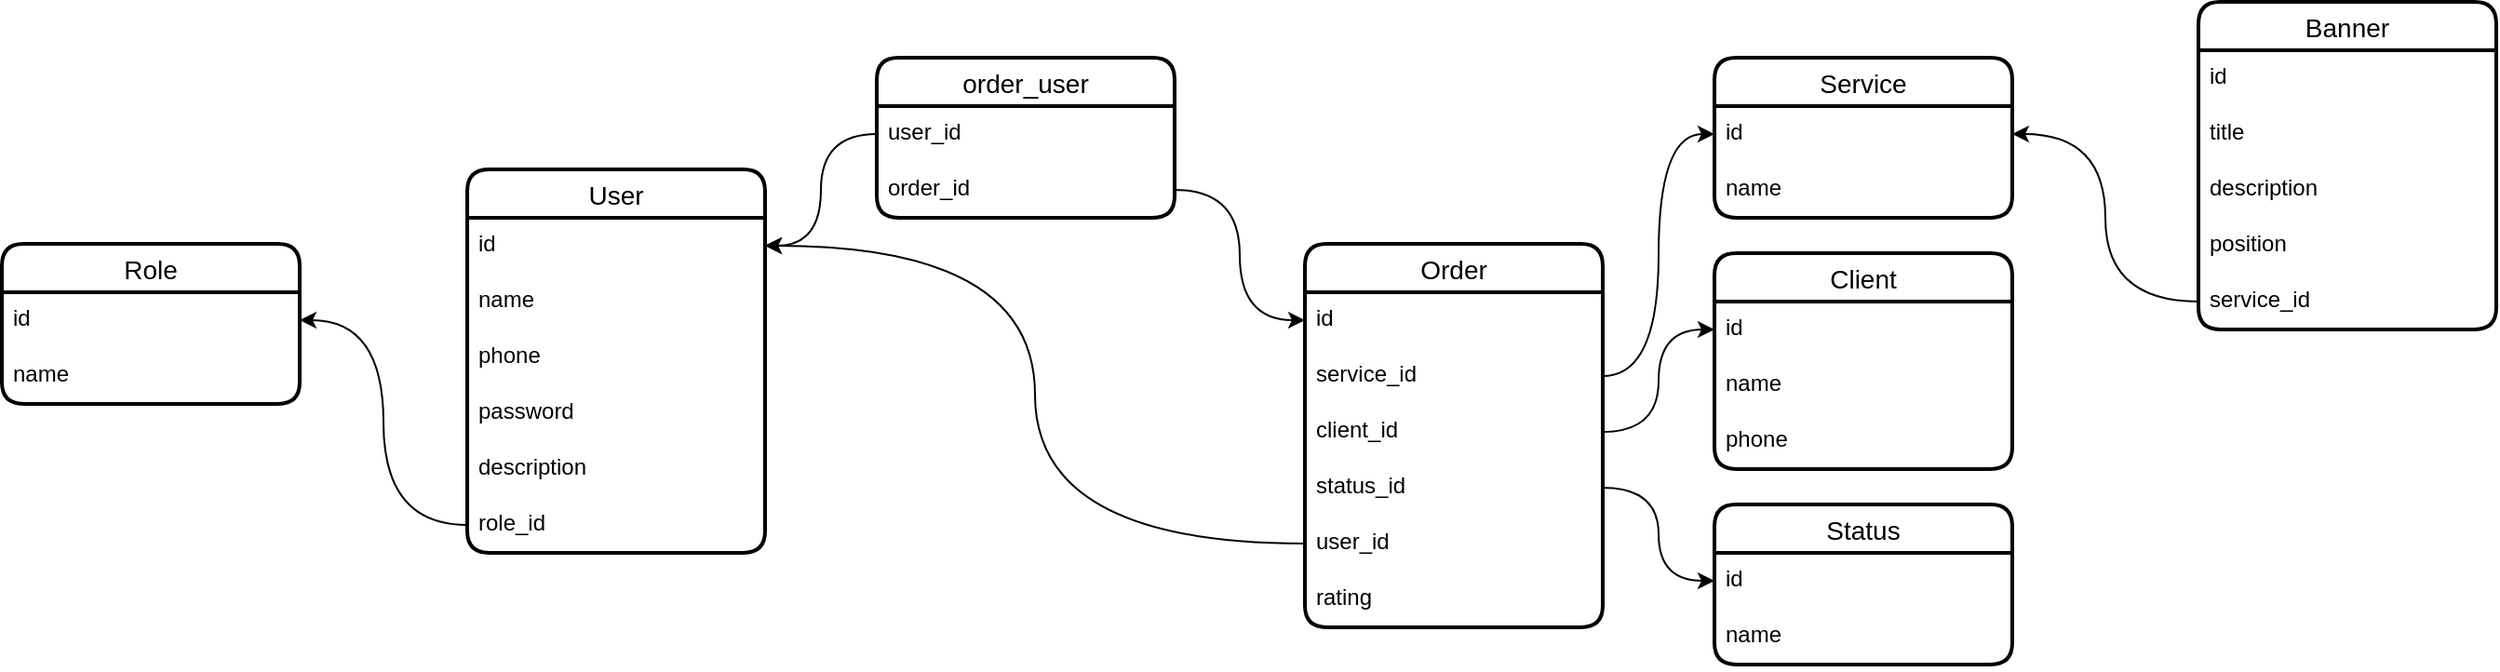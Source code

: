<mxfile version="22.1.16" type="github">
  <diagram name="Страница — 1" id="ncdPTAA-ER2mKt9o7VG_">
    <mxGraphModel dx="819" dy="422" grid="1" gridSize="10" guides="1" tooltips="1" connect="1" arrows="1" fold="1" page="1" pageScale="1" pageWidth="827" pageHeight="1169" math="0" shadow="0">
      <root>
        <mxCell id="0" />
        <mxCell id="1" parent="0" />
        <mxCell id="r5eRREEKTFyJS95Dbje0-1" value="User" style="swimlane;fontStyle=0;childLayout=stackLayout;horizontal=1;startSize=26;horizontalStack=0;resizeParent=1;resizeParentMax=0;resizeLast=0;collapsible=1;marginBottom=0;align=center;fontSize=14;strokeWidth=2;rounded=1;shadow=0;glass=0;swimlaneLine=1;" vertex="1" parent="1">
          <mxGeometry x="280" y="770" width="160" height="206" as="geometry" />
        </mxCell>
        <mxCell id="r5eRREEKTFyJS95Dbje0-2" value="id" style="text;strokeColor=none;fillColor=none;spacingLeft=4;spacingRight=4;overflow=hidden;rotatable=0;points=[[0,0.5],[1,0.5]];portConstraint=eastwest;fontSize=12;whiteSpace=wrap;html=1;" vertex="1" parent="r5eRREEKTFyJS95Dbje0-1">
          <mxGeometry y="26" width="160" height="30" as="geometry" />
        </mxCell>
        <mxCell id="r5eRREEKTFyJS95Dbje0-3" value="name" style="text;strokeColor=none;fillColor=none;spacingLeft=4;spacingRight=4;overflow=hidden;rotatable=0;points=[[0,0.5],[1,0.5]];portConstraint=eastwest;fontSize=12;whiteSpace=wrap;html=1;" vertex="1" parent="r5eRREEKTFyJS95Dbje0-1">
          <mxGeometry y="56" width="160" height="30" as="geometry" />
        </mxCell>
        <mxCell id="r5eRREEKTFyJS95Dbje0-4" value="phone" style="text;strokeColor=none;fillColor=none;spacingLeft=4;spacingRight=4;overflow=hidden;rotatable=0;points=[[0,0.5],[1,0.5]];portConstraint=eastwest;fontSize=12;whiteSpace=wrap;html=1;" vertex="1" parent="r5eRREEKTFyJS95Dbje0-1">
          <mxGeometry y="86" width="160" height="30" as="geometry" />
        </mxCell>
        <mxCell id="r5eRREEKTFyJS95Dbje0-5" value="password" style="text;strokeColor=none;fillColor=none;spacingLeft=4;spacingRight=4;overflow=hidden;rotatable=0;points=[[0,0.5],[1,0.5]];portConstraint=eastwest;fontSize=12;whiteSpace=wrap;html=1;" vertex="1" parent="r5eRREEKTFyJS95Dbje0-1">
          <mxGeometry y="116" width="160" height="30" as="geometry" />
        </mxCell>
        <mxCell id="r5eRREEKTFyJS95Dbje0-25" value="description" style="text;strokeColor=none;fillColor=none;spacingLeft=4;spacingRight=4;overflow=hidden;rotatable=0;points=[[0,0.5],[1,0.5]];portConstraint=eastwest;fontSize=12;whiteSpace=wrap;html=1;" vertex="1" parent="r5eRREEKTFyJS95Dbje0-1">
          <mxGeometry y="146" width="160" height="30" as="geometry" />
        </mxCell>
        <mxCell id="r5eRREEKTFyJS95Dbje0-7" value="role_id" style="text;strokeColor=none;fillColor=none;spacingLeft=4;spacingRight=4;overflow=hidden;rotatable=0;points=[[0,0.5],[1,0.5]];portConstraint=eastwest;fontSize=12;whiteSpace=wrap;html=1;" vertex="1" parent="r5eRREEKTFyJS95Dbje0-1">
          <mxGeometry y="176" width="160" height="30" as="geometry" />
        </mxCell>
        <mxCell id="r5eRREEKTFyJS95Dbje0-9" value="Role" style="swimlane;fontStyle=0;childLayout=stackLayout;horizontal=1;startSize=26;horizontalStack=0;resizeParent=1;resizeParentMax=0;resizeLast=0;collapsible=1;marginBottom=0;align=center;fontSize=14;strokeWidth=2;rounded=1;shadow=0;glass=0;swimlaneLine=1;" vertex="1" parent="1">
          <mxGeometry x="30" y="810" width="160" height="86" as="geometry">
            <mxRectangle x="350" y="140" width="90" height="30" as="alternateBounds" />
          </mxGeometry>
        </mxCell>
        <mxCell id="r5eRREEKTFyJS95Dbje0-10" value="id" style="text;strokeColor=none;fillColor=none;spacingLeft=4;spacingRight=4;overflow=hidden;rotatable=0;points=[[0,0.5],[1,0.5]];portConstraint=eastwest;fontSize=12;whiteSpace=wrap;html=1;" vertex="1" parent="r5eRREEKTFyJS95Dbje0-9">
          <mxGeometry y="26" width="160" height="30" as="geometry" />
        </mxCell>
        <mxCell id="r5eRREEKTFyJS95Dbje0-11" value="name" style="text;strokeColor=none;fillColor=none;spacingLeft=4;spacingRight=4;overflow=hidden;rotatable=0;points=[[0,0.5],[1,0.5]];portConstraint=eastwest;fontSize=12;whiteSpace=wrap;html=1;" vertex="1" parent="r5eRREEKTFyJS95Dbje0-9">
          <mxGeometry y="56" width="160" height="30" as="geometry" />
        </mxCell>
        <mxCell id="r5eRREEKTFyJS95Dbje0-12" style="edgeStyle=orthogonalEdgeStyle;rounded=0;orthogonalLoop=1;jettySize=auto;html=1;entryX=1;entryY=0.5;entryDx=0;entryDy=0;curved=1;" edge="1" parent="1" source="r5eRREEKTFyJS95Dbje0-7" target="r5eRREEKTFyJS95Dbje0-10">
          <mxGeometry relative="1" as="geometry" />
        </mxCell>
        <mxCell id="r5eRREEKTFyJS95Dbje0-13" value="Service" style="swimlane;fontStyle=0;childLayout=stackLayout;horizontal=1;startSize=26;horizontalStack=0;resizeParent=1;resizeParentMax=0;resizeLast=0;collapsible=1;marginBottom=0;align=center;fontSize=14;strokeWidth=2;rounded=1;shadow=0;glass=0;swimlaneLine=1;" vertex="1" parent="1">
          <mxGeometry x="950" y="710" width="160" height="86" as="geometry" />
        </mxCell>
        <mxCell id="r5eRREEKTFyJS95Dbje0-14" value="id" style="text;strokeColor=none;fillColor=none;spacingLeft=4;spacingRight=4;overflow=hidden;rotatable=0;points=[[0,0.5],[1,0.5]];portConstraint=eastwest;fontSize=12;whiteSpace=wrap;html=1;" vertex="1" parent="r5eRREEKTFyJS95Dbje0-13">
          <mxGeometry y="26" width="160" height="30" as="geometry" />
        </mxCell>
        <mxCell id="r5eRREEKTFyJS95Dbje0-15" value="name" style="text;strokeColor=none;fillColor=none;spacingLeft=4;spacingRight=4;overflow=hidden;rotatable=0;points=[[0,0.5],[1,0.5]];portConstraint=eastwest;fontSize=12;whiteSpace=wrap;html=1;" vertex="1" parent="r5eRREEKTFyJS95Dbje0-13">
          <mxGeometry y="56" width="160" height="30" as="geometry" />
        </mxCell>
        <mxCell id="r5eRREEKTFyJS95Dbje0-26" value="Client" style="swimlane;fontStyle=0;childLayout=stackLayout;horizontal=1;startSize=26;horizontalStack=0;resizeParent=1;resizeParentMax=0;resizeLast=0;collapsible=1;marginBottom=0;align=center;fontSize=14;strokeWidth=2;rounded=1;shadow=0;glass=0;swimlaneLine=1;" vertex="1" parent="1">
          <mxGeometry x="950" y="815" width="160" height="116" as="geometry" />
        </mxCell>
        <mxCell id="r5eRREEKTFyJS95Dbje0-27" value="id" style="text;strokeColor=none;fillColor=none;spacingLeft=4;spacingRight=4;overflow=hidden;rotatable=0;points=[[0,0.5],[1,0.5]];portConstraint=eastwest;fontSize=12;whiteSpace=wrap;html=1;" vertex="1" parent="r5eRREEKTFyJS95Dbje0-26">
          <mxGeometry y="26" width="160" height="30" as="geometry" />
        </mxCell>
        <mxCell id="r5eRREEKTFyJS95Dbje0-28" value="name" style="text;strokeColor=none;fillColor=none;spacingLeft=4;spacingRight=4;overflow=hidden;rotatable=0;points=[[0,0.5],[1,0.5]];portConstraint=eastwest;fontSize=12;whiteSpace=wrap;html=1;" vertex="1" parent="r5eRREEKTFyJS95Dbje0-26">
          <mxGeometry y="56" width="160" height="30" as="geometry" />
        </mxCell>
        <mxCell id="r5eRREEKTFyJS95Dbje0-29" value="phone" style="text;strokeColor=none;fillColor=none;spacingLeft=4;spacingRight=4;overflow=hidden;rotatable=0;points=[[0,0.5],[1,0.5]];portConstraint=eastwest;fontSize=12;whiteSpace=wrap;html=1;" vertex="1" parent="r5eRREEKTFyJS95Dbje0-26">
          <mxGeometry y="86" width="160" height="30" as="geometry" />
        </mxCell>
        <mxCell id="r5eRREEKTFyJS95Dbje0-33" value="Order" style="swimlane;fontStyle=0;childLayout=stackLayout;horizontal=1;startSize=26;horizontalStack=0;resizeParent=1;resizeParentMax=0;resizeLast=0;collapsible=1;marginBottom=0;align=center;fontSize=14;strokeWidth=2;rounded=1;shadow=0;glass=0;swimlaneLine=1;" vertex="1" parent="1">
          <mxGeometry x="730" y="810" width="160" height="206" as="geometry" />
        </mxCell>
        <mxCell id="r5eRREEKTFyJS95Dbje0-34" value="id" style="text;strokeColor=none;fillColor=none;spacingLeft=4;spacingRight=4;overflow=hidden;rotatable=0;points=[[0,0.5],[1,0.5]];portConstraint=eastwest;fontSize=12;whiteSpace=wrap;html=1;" vertex="1" parent="r5eRREEKTFyJS95Dbje0-33">
          <mxGeometry y="26" width="160" height="30" as="geometry" />
        </mxCell>
        <mxCell id="r5eRREEKTFyJS95Dbje0-35" value="service_id" style="text;strokeColor=none;fillColor=none;spacingLeft=4;spacingRight=4;overflow=hidden;rotatable=0;points=[[0,0.5],[1,0.5]];portConstraint=eastwest;fontSize=12;whiteSpace=wrap;html=1;" vertex="1" parent="r5eRREEKTFyJS95Dbje0-33">
          <mxGeometry y="56" width="160" height="30" as="geometry" />
        </mxCell>
        <mxCell id="r5eRREEKTFyJS95Dbje0-36" value="client_id" style="text;strokeColor=none;fillColor=none;spacingLeft=4;spacingRight=4;overflow=hidden;rotatable=0;points=[[0,0.5],[1,0.5]];portConstraint=eastwest;fontSize=12;whiteSpace=wrap;html=1;" vertex="1" parent="r5eRREEKTFyJS95Dbje0-33">
          <mxGeometry y="86" width="160" height="30" as="geometry" />
        </mxCell>
        <mxCell id="r5eRREEKTFyJS95Dbje0-37" value="status_id" style="text;strokeColor=none;fillColor=none;spacingLeft=4;spacingRight=4;overflow=hidden;rotatable=0;points=[[0,0.5],[1,0.5]];portConstraint=eastwest;fontSize=12;whiteSpace=wrap;html=1;" vertex="1" parent="r5eRREEKTFyJS95Dbje0-33">
          <mxGeometry y="116" width="160" height="30" as="geometry" />
        </mxCell>
        <mxCell id="r5eRREEKTFyJS95Dbje0-57" value="user_id" style="text;strokeColor=none;fillColor=none;spacingLeft=4;spacingRight=4;overflow=hidden;rotatable=0;points=[[0,0.5],[1,0.5]];portConstraint=eastwest;fontSize=12;whiteSpace=wrap;html=1;" vertex="1" parent="r5eRREEKTFyJS95Dbje0-33">
          <mxGeometry y="146" width="160" height="30" as="geometry" />
        </mxCell>
        <mxCell id="r5eRREEKTFyJS95Dbje0-59" value="rating" style="text;strokeColor=none;fillColor=none;spacingLeft=4;spacingRight=4;overflow=hidden;rotatable=0;points=[[0,0.5],[1,0.5]];portConstraint=eastwest;fontSize=12;whiteSpace=wrap;html=1;" vertex="1" parent="r5eRREEKTFyJS95Dbje0-33">
          <mxGeometry y="176" width="160" height="30" as="geometry" />
        </mxCell>
        <mxCell id="r5eRREEKTFyJS95Dbje0-38" value="Status" style="swimlane;fontStyle=0;childLayout=stackLayout;horizontal=1;startSize=26;horizontalStack=0;resizeParent=1;resizeParentMax=0;resizeLast=0;collapsible=1;marginBottom=0;align=center;fontSize=14;strokeWidth=2;rounded=1;shadow=0;glass=0;swimlaneLine=1;" vertex="1" parent="1">
          <mxGeometry x="950" y="950" width="160" height="86" as="geometry" />
        </mxCell>
        <mxCell id="r5eRREEKTFyJS95Dbje0-39" value="id" style="text;strokeColor=none;fillColor=none;spacingLeft=4;spacingRight=4;overflow=hidden;rotatable=0;points=[[0,0.5],[1,0.5]];portConstraint=eastwest;fontSize=12;whiteSpace=wrap;html=1;" vertex="1" parent="r5eRREEKTFyJS95Dbje0-38">
          <mxGeometry y="26" width="160" height="30" as="geometry" />
        </mxCell>
        <mxCell id="r5eRREEKTFyJS95Dbje0-40" value="name" style="text;strokeColor=none;fillColor=none;spacingLeft=4;spacingRight=4;overflow=hidden;rotatable=0;points=[[0,0.5],[1,0.5]];portConstraint=eastwest;fontSize=12;whiteSpace=wrap;html=1;" vertex="1" parent="r5eRREEKTFyJS95Dbje0-38">
          <mxGeometry y="56" width="160" height="30" as="geometry" />
        </mxCell>
        <mxCell id="r5eRREEKTFyJS95Dbje0-49" value="order_user" style="swimlane;fontStyle=0;childLayout=stackLayout;horizontal=1;startSize=26;horizontalStack=0;resizeParent=1;resizeParentMax=0;resizeLast=0;collapsible=1;marginBottom=0;align=center;fontSize=14;strokeWidth=2;rounded=1;shadow=0;glass=0;swimlaneLine=1;" vertex="1" parent="1">
          <mxGeometry x="500" y="710" width="160" height="86" as="geometry" />
        </mxCell>
        <mxCell id="r5eRREEKTFyJS95Dbje0-51" value="user_id" style="text;strokeColor=none;fillColor=none;spacingLeft=4;spacingRight=4;overflow=hidden;rotatable=0;points=[[0,0.5],[1,0.5]];portConstraint=eastwest;fontSize=12;whiteSpace=wrap;html=1;" vertex="1" parent="r5eRREEKTFyJS95Dbje0-49">
          <mxGeometry y="26" width="160" height="30" as="geometry" />
        </mxCell>
        <mxCell id="r5eRREEKTFyJS95Dbje0-50" value="order_id" style="text;strokeColor=none;fillColor=none;spacingLeft=4;spacingRight=4;overflow=hidden;rotatable=0;points=[[0,0.5],[1,0.5]];portConstraint=eastwest;fontSize=12;whiteSpace=wrap;html=1;" vertex="1" parent="r5eRREEKTFyJS95Dbje0-49">
          <mxGeometry y="56" width="160" height="30" as="geometry" />
        </mxCell>
        <mxCell id="r5eRREEKTFyJS95Dbje0-52" style="edgeStyle=orthogonalEdgeStyle;rounded=0;orthogonalLoop=1;jettySize=auto;html=1;entryX=0;entryY=0.5;entryDx=0;entryDy=0;curved=1;" edge="1" parent="1" source="r5eRREEKTFyJS95Dbje0-50" target="r5eRREEKTFyJS95Dbje0-34">
          <mxGeometry relative="1" as="geometry" />
        </mxCell>
        <mxCell id="r5eRREEKTFyJS95Dbje0-53" style="edgeStyle=orthogonalEdgeStyle;rounded=0;orthogonalLoop=1;jettySize=auto;html=1;entryX=1;entryY=0.5;entryDx=0;entryDy=0;curved=1;" edge="1" parent="1" source="r5eRREEKTFyJS95Dbje0-51" target="r5eRREEKTFyJS95Dbje0-2">
          <mxGeometry relative="1" as="geometry" />
        </mxCell>
        <mxCell id="r5eRREEKTFyJS95Dbje0-54" style="edgeStyle=orthogonalEdgeStyle;rounded=0;orthogonalLoop=1;jettySize=auto;html=1;entryX=0;entryY=0.5;entryDx=0;entryDy=0;curved=1;" edge="1" parent="1" source="r5eRREEKTFyJS95Dbje0-36" target="r5eRREEKTFyJS95Dbje0-27">
          <mxGeometry relative="1" as="geometry" />
        </mxCell>
        <mxCell id="r5eRREEKTFyJS95Dbje0-55" style="edgeStyle=orthogonalEdgeStyle;rounded=0;orthogonalLoop=1;jettySize=auto;html=1;entryX=0;entryY=0.5;entryDx=0;entryDy=0;curved=1;" edge="1" parent="1" source="r5eRREEKTFyJS95Dbje0-37" target="r5eRREEKTFyJS95Dbje0-39">
          <mxGeometry relative="1" as="geometry" />
        </mxCell>
        <mxCell id="r5eRREEKTFyJS95Dbje0-56" style="edgeStyle=orthogonalEdgeStyle;rounded=0;orthogonalLoop=1;jettySize=auto;html=1;entryX=0;entryY=0.5;entryDx=0;entryDy=0;curved=1;" edge="1" parent="1" source="r5eRREEKTFyJS95Dbje0-35" target="r5eRREEKTFyJS95Dbje0-14">
          <mxGeometry relative="1" as="geometry" />
        </mxCell>
        <mxCell id="r5eRREEKTFyJS95Dbje0-58" style="edgeStyle=orthogonalEdgeStyle;rounded=0;orthogonalLoop=1;jettySize=auto;html=1;entryX=1;entryY=0.5;entryDx=0;entryDy=0;curved=1;" edge="1" parent="1" source="r5eRREEKTFyJS95Dbje0-57" target="r5eRREEKTFyJS95Dbje0-2">
          <mxGeometry relative="1" as="geometry" />
        </mxCell>
        <mxCell id="r5eRREEKTFyJS95Dbje0-60" value="Banner" style="swimlane;fontStyle=0;childLayout=stackLayout;horizontal=1;startSize=26;horizontalStack=0;resizeParent=1;resizeParentMax=0;resizeLast=0;collapsible=1;marginBottom=0;align=center;fontSize=14;strokeWidth=2;rounded=1;shadow=0;glass=0;swimlaneLine=1;" vertex="1" parent="1">
          <mxGeometry x="1210" y="680" width="160" height="176" as="geometry" />
        </mxCell>
        <mxCell id="r5eRREEKTFyJS95Dbje0-61" value="id" style="text;strokeColor=none;fillColor=none;spacingLeft=4;spacingRight=4;overflow=hidden;rotatable=0;points=[[0,0.5],[1,0.5]];portConstraint=eastwest;fontSize=12;whiteSpace=wrap;html=1;" vertex="1" parent="r5eRREEKTFyJS95Dbje0-60">
          <mxGeometry y="26" width="160" height="30" as="geometry" />
        </mxCell>
        <mxCell id="r5eRREEKTFyJS95Dbje0-62" value="title" style="text;strokeColor=none;fillColor=none;spacingLeft=4;spacingRight=4;overflow=hidden;rotatable=0;points=[[0,0.5],[1,0.5]];portConstraint=eastwest;fontSize=12;whiteSpace=wrap;html=1;" vertex="1" parent="r5eRREEKTFyJS95Dbje0-60">
          <mxGeometry y="56" width="160" height="30" as="geometry" />
        </mxCell>
        <mxCell id="r5eRREEKTFyJS95Dbje0-63" value="description" style="text;strokeColor=none;fillColor=none;spacingLeft=4;spacingRight=4;overflow=hidden;rotatable=0;points=[[0,0.5],[1,0.5]];portConstraint=eastwest;fontSize=12;whiteSpace=wrap;html=1;" vertex="1" parent="r5eRREEKTFyJS95Dbje0-60">
          <mxGeometry y="86" width="160" height="30" as="geometry" />
        </mxCell>
        <mxCell id="r5eRREEKTFyJS95Dbje0-64" value="position" style="text;strokeColor=none;fillColor=none;spacingLeft=4;spacingRight=4;overflow=hidden;rotatable=0;points=[[0,0.5],[1,0.5]];portConstraint=eastwest;fontSize=12;whiteSpace=wrap;html=1;" vertex="1" parent="r5eRREEKTFyJS95Dbje0-60">
          <mxGeometry y="116" width="160" height="30" as="geometry" />
        </mxCell>
        <mxCell id="r5eRREEKTFyJS95Dbje0-70" value="service_id" style="text;strokeColor=none;fillColor=none;spacingLeft=4;spacingRight=4;overflow=hidden;rotatable=0;points=[[0,0.5],[1,0.5]];portConstraint=eastwest;fontSize=12;whiteSpace=wrap;html=1;" vertex="1" parent="r5eRREEKTFyJS95Dbje0-60">
          <mxGeometry y="146" width="160" height="30" as="geometry" />
        </mxCell>
        <mxCell id="r5eRREEKTFyJS95Dbje0-71" style="edgeStyle=orthogonalEdgeStyle;rounded=0;orthogonalLoop=1;jettySize=auto;html=1;entryX=1;entryY=0.5;entryDx=0;entryDy=0;curved=1;" edge="1" parent="1" source="r5eRREEKTFyJS95Dbje0-70" target="r5eRREEKTFyJS95Dbje0-14">
          <mxGeometry relative="1" as="geometry" />
        </mxCell>
      </root>
    </mxGraphModel>
  </diagram>
</mxfile>

